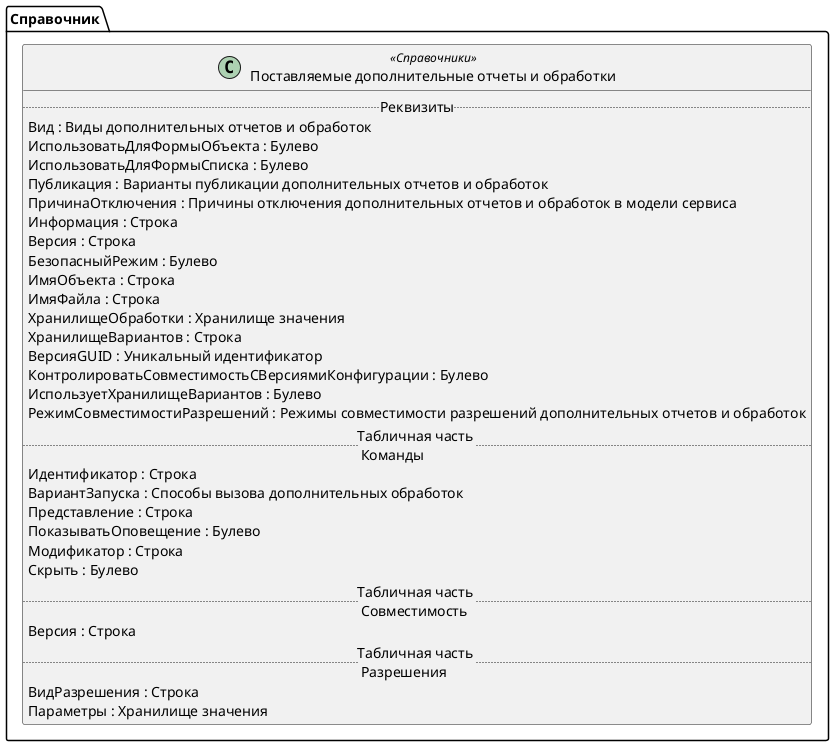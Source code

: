 ﻿@startuml ПоставляемыеДополнительныеОтчетыИОбработки
'!include templates.wsd
'..\include templates.wsd
class Справочник.ПоставляемыеДополнительныеОтчетыИОбработки as "Поставляемые дополнительные отчеты и обработки" <<Справочники>>
{
..Реквизиты..
Вид : Виды дополнительных отчетов и обработок
ИспользоватьДляФормыОбъекта : Булево
ИспользоватьДляФормыСписка : Булево
Публикация : Варианты публикации дополнительных отчетов и обработок
ПричинаОтключения : Причины отключения дополнительных отчетов и обработок в модели сервиса
Информация : Строка
Версия : Строка
БезопасныйРежим : Булево
ИмяОбъекта : Строка
ИмяФайла : Строка
ХранилищеОбработки : Хранилище значения
ХранилищеВариантов : Строка
ВерсияGUID : Уникальный идентификатор
КонтролироватьСовместимостьСВерсиямиКонфигурации : Булево
ИспользуетХранилищеВариантов : Булево
РежимСовместимостиРазрешений : Режимы совместимости разрешений дополнительных отчетов и обработок
..Табличная часть \n Команды..
Идентификатор : Строка
ВариантЗапуска : Способы вызова дополнительных обработок
Представление : Строка
ПоказыватьОповещение : Булево
Модификатор : Строка
Скрыть : Булево
..Табличная часть \n Совместимость..
Версия : Строка
..Табличная часть \n Разрешения..
ВидРазрешения : Строка
Параметры : Хранилище значения
}
@enduml
